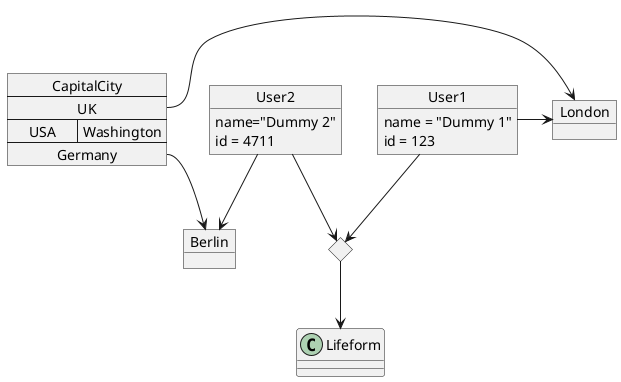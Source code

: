 @startuml

'For more examples visit https://plantuml.com/object-diagram

object User1 

object User2 {
    name="Dummy 2"
    id = 4711
}

diamond dia

User1  --> dia
User2  --> dia
dia --> Lifeform    


User1 : name = "Dummy 1"
User1 : id = 123

object London
object Berlin

map CapitalCity {
 UK *-> London
 USA => Washington
 Germany *-> Berlin
}

User1 -> London
User2 --> Berlin

@enduml
